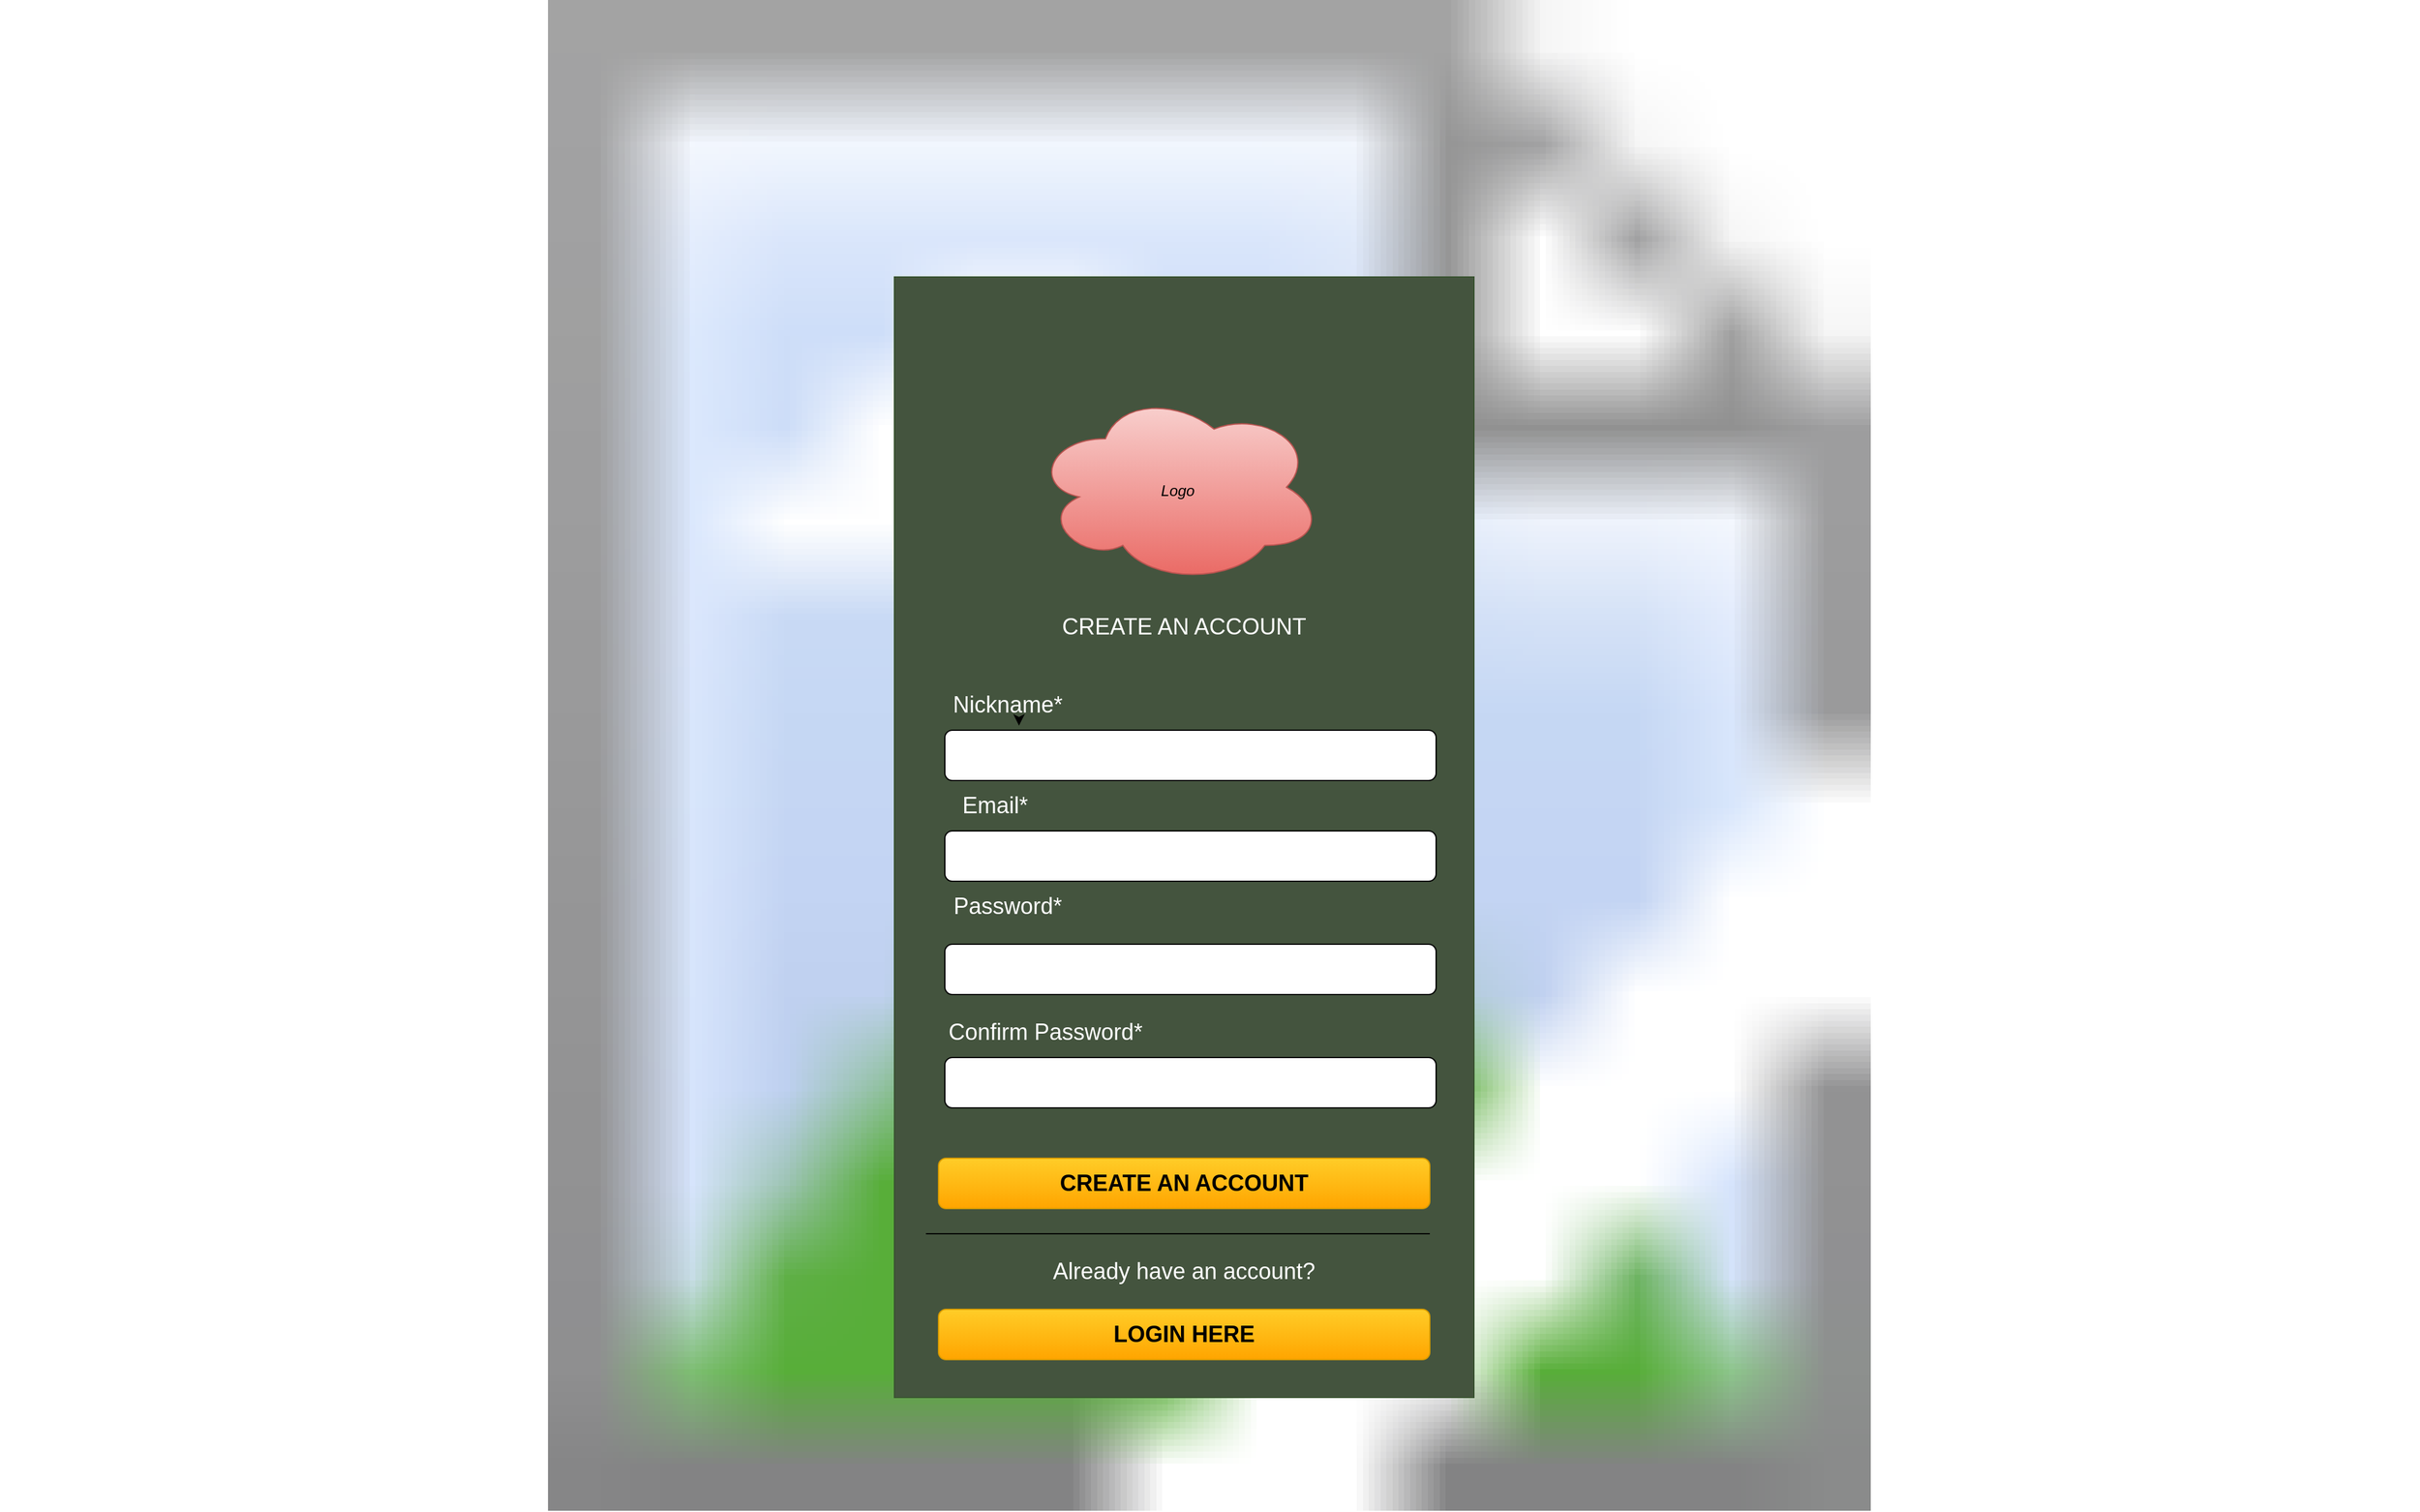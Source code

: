 <mxfile version="12.2.0" type="device" pages="1"><diagram id="QZPwXVN5u-O6jg0gxeVl" name="Page-1"><mxGraphModel dx="2595" dy="1248" grid="1" gridSize="10" guides="1" tooltips="1" connect="1" arrows="1" fold="1" page="1" pageScale="1" pageWidth="850" pageHeight="1100" backgroundImage="{&quot;src&quot;:&quot;https://wallpapercave.com/wp/ZQXE9wI.jpg&quot;,&quot;width&quot;:&quot;1920&quot;,&quot;height&quot;:&quot;1200&quot;}" math="0" shadow="0"><root><mxCell id="0"/><mxCell id="1" parent="0"/><mxCell id="BoeuHYVEoTVG4L5yt1fr-21" value="" style="rounded=1;whiteSpace=wrap;html=1;" parent="1" vertex="1"><mxGeometry x="720" y="470" width="280" height="40" as="geometry"/></mxCell><mxCell id="BoeuHYVEoTVG4L5yt1fr-22" value="&lt;font style=&quot;font-size: 18px&quot;&gt;Login&lt;/font&gt;" style="text;html=1;strokeColor=none;fillColor=none;align=center;verticalAlign=middle;whiteSpace=wrap;rounded=0;" parent="1" vertex="1"><mxGeometry x="735" y="472.5" width="250" height="35" as="geometry"/></mxCell><mxCell id="BoeuHYVEoTVG4L5yt1fr-24" value="" style="rounded=0;whiteSpace=wrap;html=1;fillColor=#44543E;strokeColor=#3A5431;fontColor=#FFFFFF;" parent="1" vertex="1"><mxGeometry x="710" y="220" width="460" height="890" as="geometry"/></mxCell><mxCell id="BoeuHYVEoTVG4L5yt1fr-25" value="" style="ellipse;shape=cloud;whiteSpace=wrap;html=1;gradientColor=#ea6b66;fillColor=#f8cecc;strokeColor=#b85450;" parent="1" vertex="1"><mxGeometry x="820" y="310" width="230" height="154" as="geometry"/></mxCell><mxCell id="BoeuHYVEoTVG4L5yt1fr-26" value="&lt;i&gt;Logo&lt;/i&gt;" style="text;html=1;strokeColor=none;fillColor=none;align=center;verticalAlign=middle;whiteSpace=wrap;rounded=0;" parent="1" vertex="1"><mxGeometry x="915" y="380" width="40" height="20" as="geometry"/></mxCell><mxCell id="BoeuHYVEoTVG4L5yt1fr-27" value="&lt;font style=&quot;font-size: 18px&quot;&gt;CREATE AN ACCOUNT&lt;/font&gt;" style="text;html=1;align=center;verticalAlign=middle;whiteSpace=wrap;rounded=0;fontColor=#FFFFFF;" parent="1" vertex="1"><mxGeometry x="790" y="488" width="300" height="20" as="geometry"/></mxCell><mxCell id="BoeuHYVEoTVG4L5yt1fr-28" value="" style="rounded=1;whiteSpace=wrap;html=1;" parent="1" vertex="1"><mxGeometry x="750" y="580" width="390" height="40" as="geometry"/></mxCell><mxCell id="BoeuHYVEoTVG4L5yt1fr-30" value="" style="rounded=1;whiteSpace=wrap;html=1;gradientColor=#ffa500;fillColor=#ffcd28;strokeColor=#d79b00;" parent="1" vertex="1"><mxGeometry x="745" y="920" width="390" height="40" as="geometry"/></mxCell><mxCell id="8NVQ97Vdgws52FynN4E1-1" style="edgeStyle=orthogonalEdgeStyle;rounded=0;orthogonalLoop=1;jettySize=auto;html=1;exitX=0.75;exitY=1;exitDx=0;exitDy=0;entryX=0.151;entryY=-0.09;entryDx=0;entryDy=0;entryPerimeter=0;" edge="1" parent="1" source="BoeuHYVEoTVG4L5yt1fr-31" target="BoeuHYVEoTVG4L5yt1fr-28"><mxGeometry relative="1" as="geometry"/></mxCell><mxCell id="BoeuHYVEoTVG4L5yt1fr-31" value="&lt;font style=&quot;font-size: 18px&quot;&gt;Nickname*&lt;/font&gt;" style="text;html=1;align=center;verticalAlign=middle;whiteSpace=wrap;rounded=0;fontColor=#FFFFFF;" parent="1" vertex="1"><mxGeometry x="780" y="549.5" width="40" height="21" as="geometry"/></mxCell><mxCell id="BoeuHYVEoTVG4L5yt1fr-33" value="&lt;span style=&quot;font-size: 18px&quot;&gt;&lt;b&gt;CREATE AN ACCOUNT&lt;/b&gt;&lt;/span&gt;" style="text;html=1;strokeColor=none;fillColor=none;align=center;verticalAlign=middle;whiteSpace=wrap;rounded=0;" parent="1" vertex="1"><mxGeometry x="755" y="930" width="370" height="20" as="geometry"/></mxCell><mxCell id="BoeuHYVEoTVG4L5yt1fr-41" value="" style="endArrow=none;html=1;" parent="1" edge="1"><mxGeometry width="50" height="50" relative="1" as="geometry"><mxPoint x="735" y="980" as="sourcePoint"/><mxPoint x="1135" y="980" as="targetPoint"/></mxGeometry></mxCell><mxCell id="BoeuHYVEoTVG4L5yt1fr-42" value="&lt;font color=&quot;#ffffff&quot;&gt;&lt;span style=&quot;font-size: 18px&quot;&gt;Already have an account?&lt;/span&gt;&lt;/font&gt;" style="text;html=1;strokeColor=none;fillColor=none;align=center;verticalAlign=middle;whiteSpace=wrap;rounded=0;" parent="1" vertex="1"><mxGeometry x="820" y="1000" width="240" height="20" as="geometry"/></mxCell><mxCell id="BoeuHYVEoTVG4L5yt1fr-46" value="&lt;span style=&quot;font-size: 18px&quot;&gt;&lt;b&gt;LOGIN HERE&lt;/b&gt;&lt;/span&gt;" style="rounded=1;whiteSpace=wrap;html=1;gradientColor=#ffa500;fillColor=#ffcd28;strokeColor=#d79b00;" parent="1" vertex="1"><mxGeometry x="745" y="1040" width="390" height="40" as="geometry"/></mxCell><mxCell id="8NVQ97Vdgws52FynN4E1-4" value="" style="rounded=1;whiteSpace=wrap;html=1;" vertex="1" parent="1"><mxGeometry x="750" y="660" width="390" height="40" as="geometry"/></mxCell><mxCell id="8NVQ97Vdgws52FynN4E1-5" value="&lt;span style=&quot;font-size: 18px&quot;&gt;Email*&lt;/span&gt;" style="text;html=1;strokeColor=none;fillColor=none;align=center;verticalAlign=middle;whiteSpace=wrap;rounded=0;fontColor=#FFFFFF;" vertex="1" parent="1"><mxGeometry x="770" y="630" width="40" height="20" as="geometry"/></mxCell><mxCell id="8NVQ97Vdgws52FynN4E1-6" value="" style="rounded=1;whiteSpace=wrap;html=1;" vertex="1" parent="1"><mxGeometry x="750" y="750" width="390" height="40" as="geometry"/></mxCell><mxCell id="8NVQ97Vdgws52FynN4E1-7" value="&lt;span style=&quot;font-size: 18px&quot;&gt;Password*&lt;/span&gt;" style="text;html=1;strokeColor=none;fillColor=none;align=center;verticalAlign=middle;whiteSpace=wrap;rounded=0;fontColor=#FFFFFF;" vertex="1" parent="1"><mxGeometry x="780" y="710" width="40" height="20" as="geometry"/></mxCell><mxCell id="8NVQ97Vdgws52FynN4E1-13" value="" style="rounded=1;whiteSpace=wrap;html=1;" vertex="1" parent="1"><mxGeometry x="750" y="840" width="390" height="40" as="geometry"/></mxCell><mxCell id="8NVQ97Vdgws52FynN4E1-14" value="&lt;span style=&quot;font-size: 18px&quot;&gt;Confirm Password*&lt;/span&gt;" style="text;html=1;strokeColor=none;fillColor=none;align=center;verticalAlign=middle;whiteSpace=wrap;rounded=0;fontColor=#FFFFFF;" vertex="1" parent="1"><mxGeometry x="745" y="810" width="170" height="20" as="geometry"/></mxCell></root></mxGraphModel></diagram></mxfile>